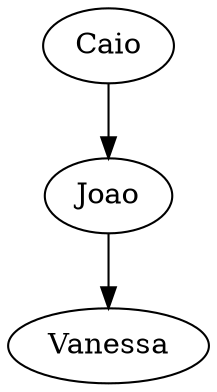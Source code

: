 digraph G {
  "1" [label="Caio"]
  "1" -> "2"
  "2" [label="Joao"]
  "2" -> "3"
  "3" [label="Vanessa"]
}
